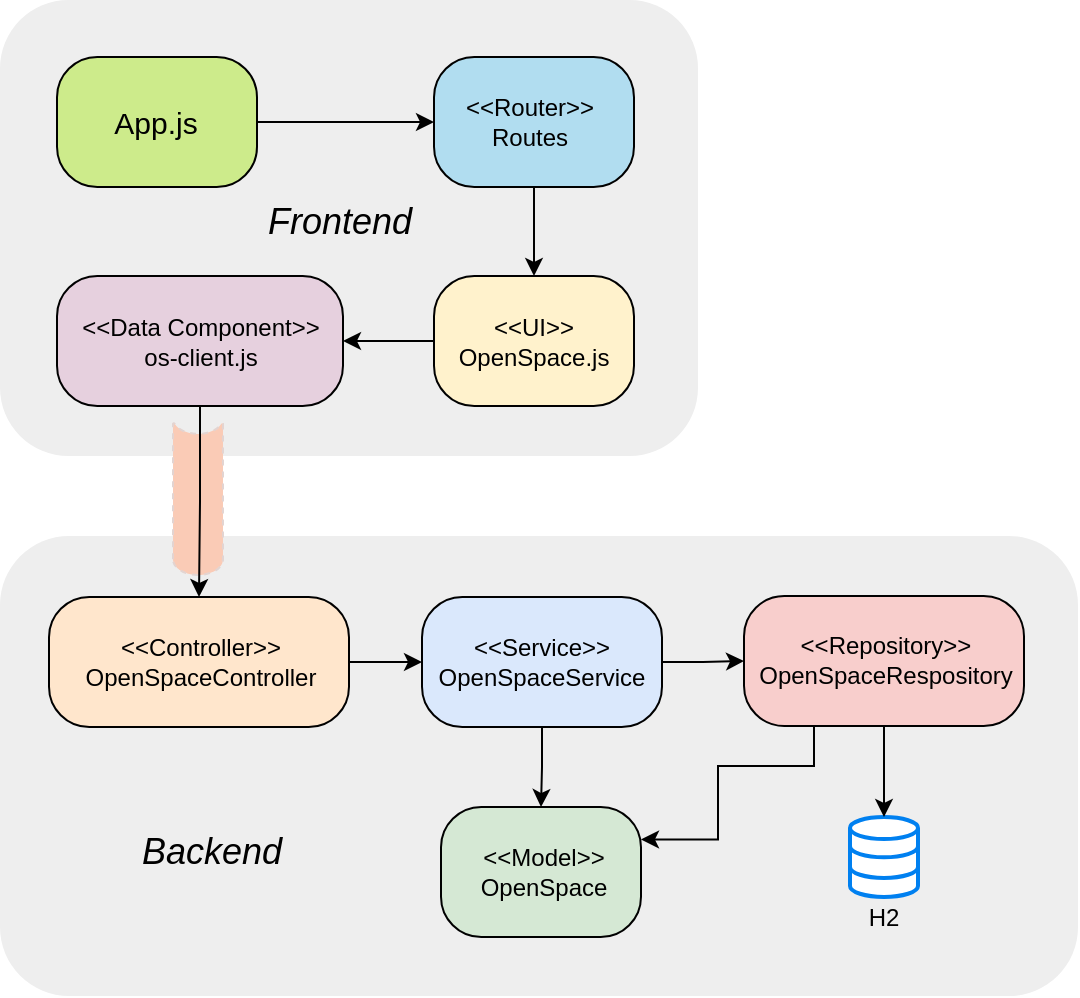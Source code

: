 <mxfile version="12.2.3" type="device" pages="1"><diagram id="50GnY4uoyUKIiMKMn4lD" name="Page-1"><mxGraphModel dx="553" dy="316" grid="1" gridSize="10" guides="1" tooltips="1" connect="1" arrows="1" fold="1" page="1" pageScale="1" pageWidth="827" pageHeight="1169" math="0" shadow="0"><root><mxCell id="0"/><mxCell id="1" parent="0"/><mxCell id="Tz1uTeMFmKhcYr1bEMr9-32" value="" style="rounded=1;whiteSpace=wrap;html=1;fillColor=#eeeeee;strokeColor=none;" parent="1" vertex="1"><mxGeometry x="41" y="42" width="349" height="228" as="geometry"/></mxCell><mxCell id="Tz1uTeMFmKhcYr1bEMr9-1" value="" style="rounded=1;whiteSpace=wrap;html=1;fillColor=#eeeeee;strokeColor=none;" parent="1" vertex="1"><mxGeometry x="41" y="310" width="539" height="230" as="geometry"/></mxCell><mxCell id="Tz1uTeMFmKhcYr1bEMr9-48" value="" style="strokeWidth=1;html=1;shape=mxgraph.flowchart.stored_data;whiteSpace=wrap;rounded=0;glass=0;fillColor=#FACBB6;fontSize=18;direction=north;dashed=1;shadow=0;perimeterSpacing=0;strokeColor=#E3D4D1;" parent="1" vertex="1"><mxGeometry x="127.5" y="253.5" width="25" height="76" as="geometry"/></mxCell><mxCell id="Tz1uTeMFmKhcYr1bEMr9-23" value="" style="group" parent="1" vertex="1" connectable="0"><mxGeometry x="463" y="450.5" width="40" height="60" as="geometry"/></mxCell><mxCell id="Tz1uTeMFmKhcYr1bEMr9-2" value="" style="html=1;verticalLabelPosition=bottom;align=center;labelBackgroundColor=#ffffff;verticalAlign=top;strokeWidth=2;strokeColor=#0080F0;fillColor=#ffffff;shadow=0;dashed=0;shape=mxgraph.ios7.icons.data;" parent="Tz1uTeMFmKhcYr1bEMr9-23" vertex="1"><mxGeometry x="3" width="34" height="40" as="geometry"/></mxCell><mxCell id="Tz1uTeMFmKhcYr1bEMr9-3" value="H2" style="text;html=1;strokeColor=none;fillColor=none;align=center;verticalAlign=middle;whiteSpace=wrap;rounded=0;" parent="Tz1uTeMFmKhcYr1bEMr9-23" vertex="1"><mxGeometry y="40" width="40" height="20" as="geometry"/></mxCell><mxCell id="Tz1uTeMFmKhcYr1bEMr9-25" style="edgeStyle=orthogonalEdgeStyle;rounded=0;orthogonalLoop=1;jettySize=auto;html=1;exitX=1;exitY=0.5;exitDx=0;exitDy=0;" parent="1" source="Tz1uTeMFmKhcYr1bEMr9-12" target="Tz1uTeMFmKhcYr1bEMr9-16" edge="1"><mxGeometry relative="1" as="geometry"/></mxCell><mxCell id="Tz1uTeMFmKhcYr1bEMr9-26" style="edgeStyle=orthogonalEdgeStyle;rounded=0;orthogonalLoop=1;jettySize=auto;html=1;exitX=1;exitY=0.5;exitDx=0;exitDy=0;" parent="1" source="Tz1uTeMFmKhcYr1bEMr9-16" target="Tz1uTeMFmKhcYr1bEMr9-14" edge="1"><mxGeometry relative="1" as="geometry"/></mxCell><mxCell id="Tz1uTeMFmKhcYr1bEMr9-27" style="edgeStyle=orthogonalEdgeStyle;rounded=0;orthogonalLoop=1;jettySize=auto;html=1;exitX=0.5;exitY=1;exitDx=0;exitDy=0;entryX=0.5;entryY=0;entryDx=0;entryDy=0;" parent="1" source="Tz1uTeMFmKhcYr1bEMr9-16" target="Tz1uTeMFmKhcYr1bEMr9-15" edge="1"><mxGeometry relative="1" as="geometry"/></mxCell><mxCell id="Tz1uTeMFmKhcYr1bEMr9-28" style="edgeStyle=orthogonalEdgeStyle;rounded=0;orthogonalLoop=1;jettySize=auto;html=1;exitX=0.5;exitY=1;exitDx=0;exitDy=0;" parent="1" source="Tz1uTeMFmKhcYr1bEMr9-14" target="Tz1uTeMFmKhcYr1bEMr9-2" edge="1"><mxGeometry relative="1" as="geometry"/></mxCell><mxCell id="Tz1uTeMFmKhcYr1bEMr9-31" value="Backend" style="text;html=1;strokeColor=none;fillColor=none;align=center;verticalAlign=middle;whiteSpace=wrap;rounded=0;glass=0;fontStyle=2;horizontal=1;fontSize=18;" parent="1" vertex="1"><mxGeometry x="126.5" y="458" width="40" height="20" as="geometry"/></mxCell><mxCell id="Tz1uTeMFmKhcYr1bEMr9-33" value="Frontend" style="text;html=1;strokeColor=none;fillColor=none;align=center;verticalAlign=middle;whiteSpace=wrap;rounded=0;glass=0;fontStyle=2;horizontal=1;fontSize=18;" parent="1" vertex="1"><mxGeometry x="191" y="142.5" width="40" height="20" as="geometry"/></mxCell><mxCell id="Tz1uTeMFmKhcYr1bEMr9-50" style="edgeStyle=orthogonalEdgeStyle;rounded=0;orthogonalLoop=1;jettySize=auto;html=1;exitX=1;exitY=0.5;exitDx=0;exitDy=0;fontSize=15;" parent="1" source="Tz1uTeMFmKhcYr1bEMr9-35" target="Tz1uTeMFmKhcYr1bEMr9-46" edge="1"><mxGeometry relative="1" as="geometry"/></mxCell><mxCell id="Tz1uTeMFmKhcYr1bEMr9-51" style="edgeStyle=orthogonalEdgeStyle;rounded=0;orthogonalLoop=1;jettySize=auto;html=1;exitX=0.5;exitY=1;exitDx=0;exitDy=0;entryX=0.5;entryY=0;entryDx=0;entryDy=0;fontSize=15;" parent="1" source="Tz1uTeMFmKhcYr1bEMr9-46" target="Tz1uTeMFmKhcYr1bEMr9-41" edge="1"><mxGeometry relative="1" as="geometry"/></mxCell><mxCell id="Tz1uTeMFmKhcYr1bEMr9-52" style="edgeStyle=orthogonalEdgeStyle;rounded=0;orthogonalLoop=1;jettySize=auto;html=1;exitX=0;exitY=0.5;exitDx=0;exitDy=0;entryX=1;entryY=0.5;entryDx=0;entryDy=0;fontSize=15;" parent="1" source="Tz1uTeMFmKhcYr1bEMr9-41" target="Tz1uTeMFmKhcYr1bEMr9-38" edge="1"><mxGeometry relative="1" as="geometry"/></mxCell><mxCell id="Tz1uTeMFmKhcYr1bEMr9-41" value="" style="rounded=1;whiteSpace=wrap;html=1;fillColor=#fff2cc;strokeColor=#000000;gradientColor=none;arcSize=31;" parent="1" vertex="1"><mxGeometry x="258" y="180" width="100" height="65" as="geometry"/></mxCell><mxCell id="Tz1uTeMFmKhcYr1bEMr9-42" value="&amp;lt;&amp;lt;UI&amp;gt;&amp;gt;&lt;br&gt;OpenSpace.js" style="text;html=1;strokeColor=none;fillColor=none;align=center;verticalAlign=middle;whiteSpace=wrap;rounded=0;" parent="1" vertex="1"><mxGeometry x="288" y="202.5" width="40" height="20" as="geometry"/></mxCell><mxCell id="Tz1uTeMFmKhcYr1bEMr9-35" value="" style="rounded=1;whiteSpace=wrap;html=1;fillColor=#cdeb8b;strokeColor=#000000;arcSize=31;" parent="1" vertex="1"><mxGeometry x="69.5" y="70.5" width="100" height="65" as="geometry"/></mxCell><mxCell id="Tz1uTeMFmKhcYr1bEMr9-36" value="App.js" style="text;html=1;strokeColor=none;fillColor=none;align=center;verticalAlign=middle;whiteSpace=wrap;rounded=0;fontSize=15;" parent="1" vertex="1"><mxGeometry x="99" y="92.5" width="40" height="20" as="geometry"/></mxCell><mxCell id="Tz1uTeMFmKhcYr1bEMr9-46" value="" style="rounded=1;whiteSpace=wrap;html=1;fillColor=#b1ddf0;strokeColor=#000000;arcSize=31;" parent="1" vertex="1"><mxGeometry x="258" y="70.5" width="100" height="65" as="geometry"/></mxCell><mxCell id="Tz1uTeMFmKhcYr1bEMr9-47" value="&amp;lt;&amp;lt;Router&amp;gt;&amp;gt;&lt;br&gt;Routes" style="text;html=1;strokeColor=none;fillColor=none;align=center;verticalAlign=middle;whiteSpace=wrap;rounded=0;" parent="1" vertex="1"><mxGeometry x="290" y="94.5" width="32.0" height="16" as="geometry"/></mxCell><mxCell id="tWisgTEQpSrR9iN0Bvf_-9" style="edgeStyle=orthogonalEdgeStyle;rounded=0;orthogonalLoop=1;jettySize=auto;html=1;exitX=0.5;exitY=1;exitDx=0;exitDy=0;" parent="1" source="Tz1uTeMFmKhcYr1bEMr9-38" target="Tz1uTeMFmKhcYr1bEMr9-12" edge="1"><mxGeometry relative="1" as="geometry"/></mxCell><mxCell id="Tz1uTeMFmKhcYr1bEMr9-38" value="" style="rounded=1;whiteSpace=wrap;html=1;fillColor=#e6d0de;strokeColor=#000000;gradientColor=none;arcSize=31;" parent="1" vertex="1"><mxGeometry x="69.5" y="180" width="143" height="65" as="geometry"/></mxCell><mxCell id="Tz1uTeMFmKhcYr1bEMr9-39" value="&amp;lt;&amp;lt;Data Component&amp;gt;&amp;gt;&lt;br&gt;os-client.js" style="text;html=1;strokeColor=none;fillColor=none;align=center;verticalAlign=middle;whiteSpace=wrap;rounded=0;" parent="1" vertex="1"><mxGeometry x="69.6" y="192.5" width="143" height="40" as="geometry"/></mxCell><mxCell id="Tz1uTeMFmKhcYr1bEMr9-16" value="" style="rounded=1;whiteSpace=wrap;html=1;fillColor=#dae8fc;strokeColor=#000000;arcSize=31;" parent="1" vertex="1"><mxGeometry x="252" y="340.5" width="120" height="65" as="geometry"/></mxCell><mxCell id="Tz1uTeMFmKhcYr1bEMr9-6" value="&amp;lt;&amp;lt;Service&amp;gt;&amp;gt;&lt;br&gt;OpenSpaceService" style="text;html=1;strokeColor=none;fillColor=none;align=center;verticalAlign=middle;whiteSpace=wrap;rounded=0;" parent="1" vertex="1"><mxGeometry x="290" y="363" width="44" height="20" as="geometry"/></mxCell><mxCell id="Tz1uTeMFmKhcYr1bEMr9-12" value="" style="rounded=1;whiteSpace=wrap;html=1;fillColor=#ffe6cc;strokeColor=#000000;arcSize=31;" parent="1" vertex="1"><mxGeometry x="65.5" y="340.5" width="150" height="65" as="geometry"/></mxCell><mxCell id="Tz1uTeMFmKhcYr1bEMr9-5" value="&amp;lt;&amp;lt;Controller&amp;gt;&amp;gt;&lt;br&gt;OpenSpaceController&lt;br&gt;" style="text;html=1;strokeColor=none;fillColor=none;align=center;verticalAlign=middle;whiteSpace=wrap;rounded=0;" parent="1" vertex="1"><mxGeometry x="114.667" y="361.875" width="53.333" height="21.25" as="geometry"/></mxCell><mxCell id="tWisgTEQpSrR9iN0Bvf_-4" style="edgeStyle=orthogonalEdgeStyle;rounded=0;orthogonalLoop=1;jettySize=auto;html=1;exitX=0.25;exitY=1;exitDx=0;exitDy=0;entryX=1;entryY=0.25;entryDx=0;entryDy=0;" parent="1" source="Tz1uTeMFmKhcYr1bEMr9-14" target="Tz1uTeMFmKhcYr1bEMr9-15" edge="1"><mxGeometry relative="1" as="geometry"><Array as="points"><mxPoint x="448" y="425"/><mxPoint x="400" y="425"/><mxPoint x="400" y="462"/></Array></mxGeometry></mxCell><mxCell id="Tz1uTeMFmKhcYr1bEMr9-14" value="" style="rounded=1;whiteSpace=wrap;html=1;fillColor=#f8cecc;strokeColor=#000000;gradientColor=none;arcSize=31;" parent="1" vertex="1"><mxGeometry x="413" y="340" width="140" height="65" as="geometry"/></mxCell><mxCell id="Tz1uTeMFmKhcYr1bEMr9-8" value="&amp;lt;&amp;lt;Repository&amp;gt;&amp;gt;&lt;br&gt;OpenSpaceRespository" style="text;strokeColor=none;fillColor=none;align=center;verticalAlign=middle;whiteSpace=wrap;rounded=0;labelBackgroundColor=none;labelBorderColor=none;html=1;" parent="1" vertex="1"><mxGeometry x="461.167" y="362" width="45.667" height="20" as="geometry"/></mxCell><mxCell id="Tz1uTeMFmKhcYr1bEMr9-15" value="" style="rounded=1;whiteSpace=wrap;html=1;fillColor=#d5e8d4;strokeColor=#000000;arcSize=31;" parent="1" vertex="1"><mxGeometry x="261.5" y="445.5" width="100" height="65" as="geometry"/></mxCell><mxCell id="Tz1uTeMFmKhcYr1bEMr9-7" value="&amp;lt;&amp;lt;Model&amp;gt;&amp;gt;&lt;br&gt;OpenSpace" style="text;html=1;strokeColor=none;fillColor=none;align=center;verticalAlign=middle;whiteSpace=wrap;rounded=0;" parent="1" vertex="1"><mxGeometry x="293" y="468" width="40" height="20" as="geometry"/></mxCell></root></mxGraphModel></diagram></mxfile>